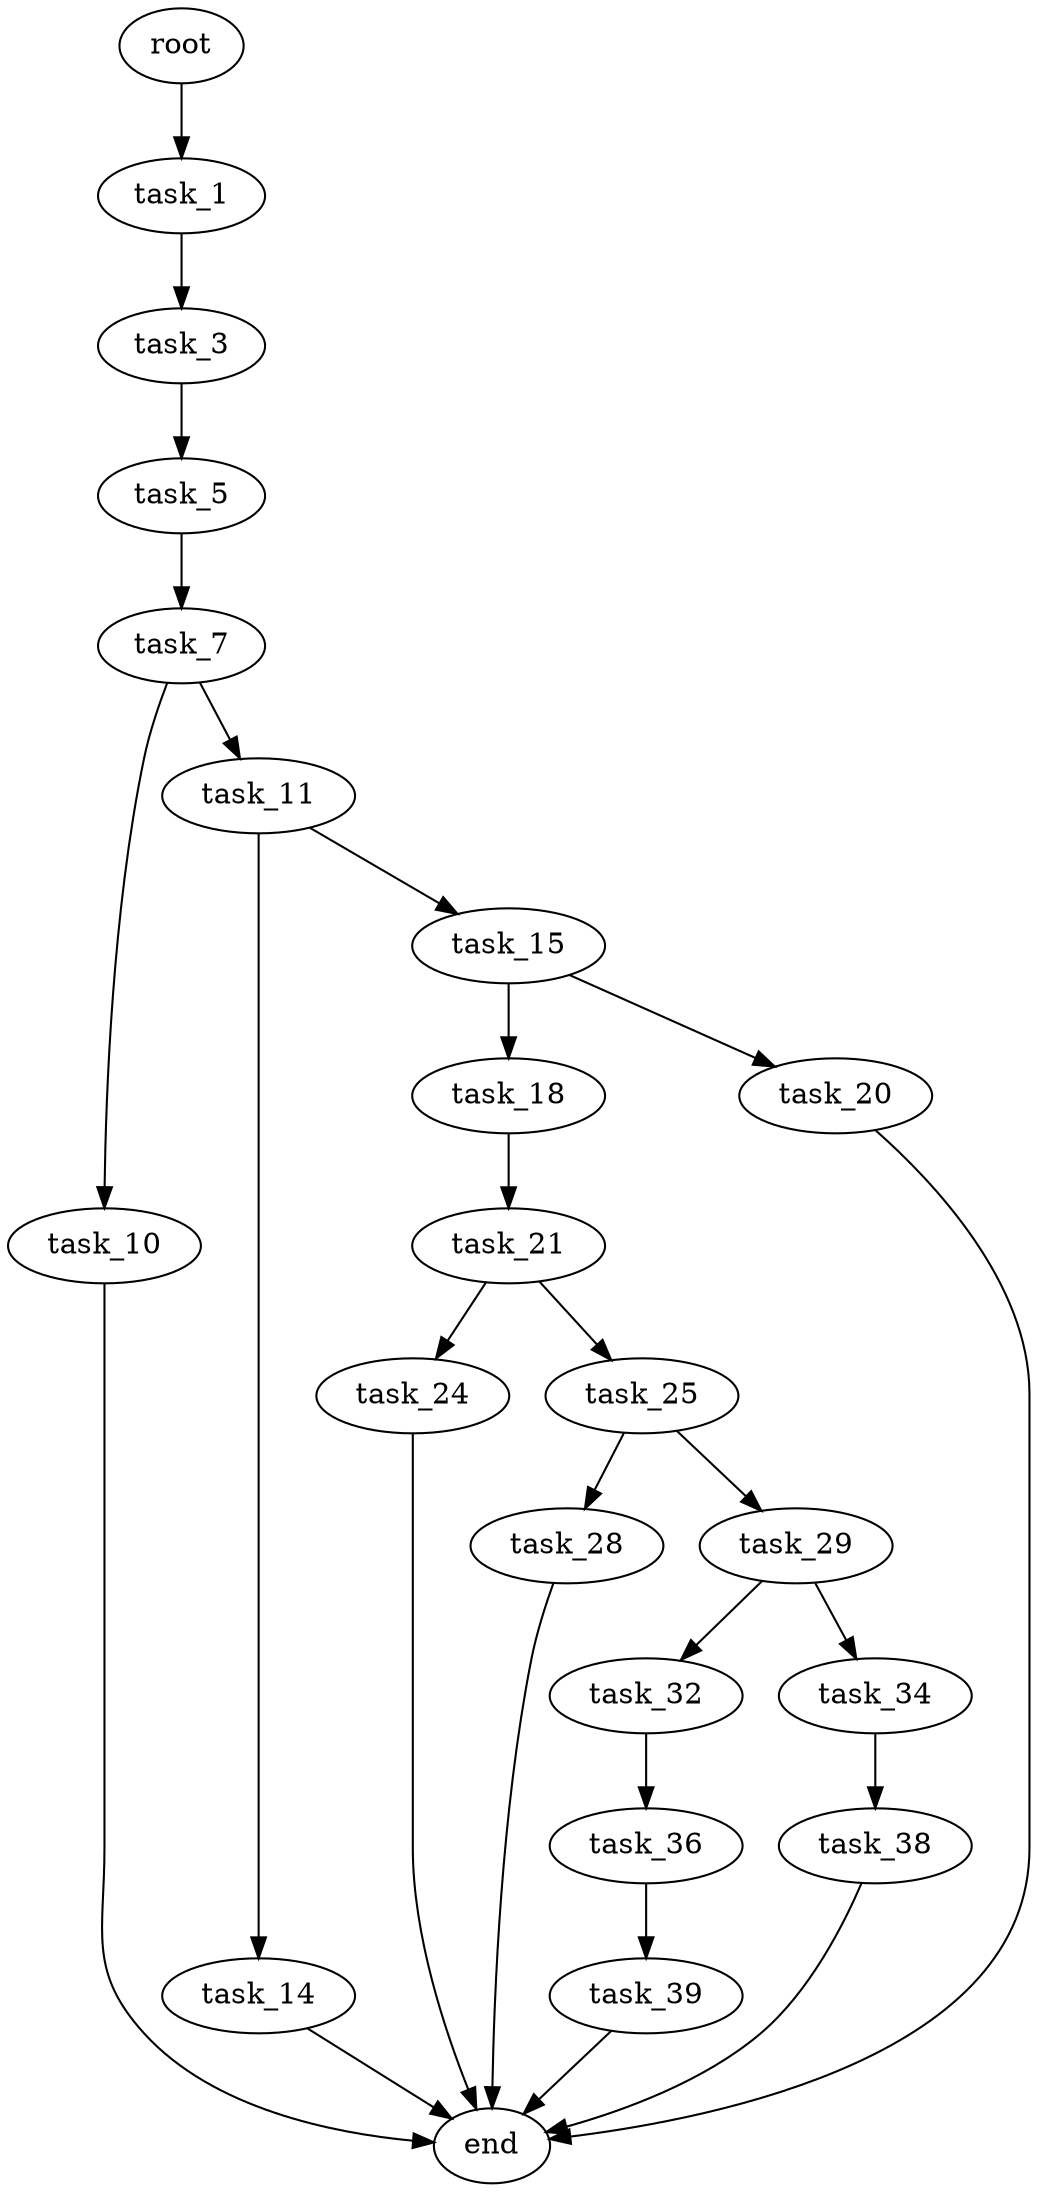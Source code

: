 digraph G {
  root [size="0.000000"];
  task_1 [size="329839657876.000000"];
  task_3 [size="1073741824000.000000"];
  task_5 [size="1047686087727.000000"];
  task_7 [size="186141192890.000000"];
  task_10 [size="140771633600.000000"];
  task_11 [size="368293445632.000000"];
  task_14 [size="8392137009.000000"];
  task_15 [size="1406424446.000000"];
  task_18 [size="31414022978.000000"];
  task_20 [size="504203295177.000000"];
  task_21 [size="4089928956.000000"];
  task_24 [size="44983725658.000000"];
  task_25 [size="22514762512.000000"];
  task_28 [size="1872095103.000000"];
  task_29 [size="134217728000.000000"];
  task_32 [size="5703158109.000000"];
  task_34 [size="15456037667.000000"];
  task_36 [size="28991029248.000000"];
  task_38 [size="1073741824000.000000"];
  task_39 [size="57220385057.000000"];
  end [size="0.000000"];

  root -> task_1 [size="1.000000"];
  task_1 -> task_3 [size="536870912.000000"];
  task_3 -> task_5 [size="838860800.000000"];
  task_5 -> task_7 [size="679477248.000000"];
  task_7 -> task_10 [size="209715200.000000"];
  task_7 -> task_11 [size="209715200.000000"];
  task_10 -> end [size="1.000000"];
  task_11 -> task_14 [size="411041792.000000"];
  task_11 -> task_15 [size="411041792.000000"];
  task_14 -> end [size="1.000000"];
  task_15 -> task_18 [size="134217728.000000"];
  task_15 -> task_20 [size="134217728.000000"];
  task_18 -> task_21 [size="33554432.000000"];
  task_20 -> end [size="1.000000"];
  task_21 -> task_24 [size="134217728.000000"];
  task_21 -> task_25 [size="134217728.000000"];
  task_24 -> end [size="1.000000"];
  task_25 -> task_28 [size="679477248.000000"];
  task_25 -> task_29 [size="679477248.000000"];
  task_28 -> end [size="1.000000"];
  task_29 -> task_32 [size="209715200.000000"];
  task_29 -> task_34 [size="209715200.000000"];
  task_32 -> task_36 [size="134217728.000000"];
  task_34 -> task_38 [size="411041792.000000"];
  task_36 -> task_39 [size="75497472.000000"];
  task_38 -> end [size="1.000000"];
  task_39 -> end [size="1.000000"];
}
